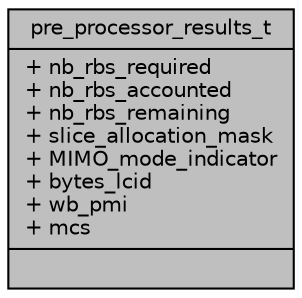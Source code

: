 digraph "pre_processor_results_t"
{
 // LATEX_PDF_SIZE
  edge [fontname="Helvetica",fontsize="10",labelfontname="Helvetica",labelfontsize="10"];
  node [fontname="Helvetica",fontsize="10",shape=record];
  Node1 [label="{pre_processor_results_t\n|+ nb_rbs_required\l+ nb_rbs_accounted\l+ nb_rbs_remaining\l+ slice_allocation_mask\l+ MIMO_mode_indicator\l+ bytes_lcid\l+ wb_pmi\l+ mcs\l|}",height=0.2,width=0.4,color="black", fillcolor="grey75", style="filled", fontcolor="black",tooltip="Structure for saving the output of each pre_processor instance."];
}
